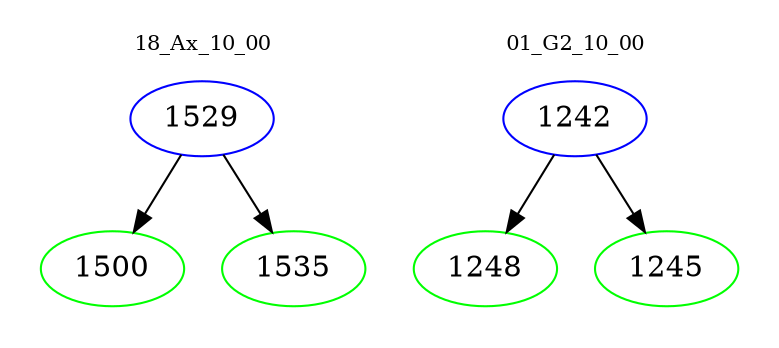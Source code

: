 digraph{
subgraph cluster_0 {
color = white
label = "18_Ax_10_00";
fontsize=10;
T0_1529 [label="1529", color="blue"]
T0_1529 -> T0_1500 [color="black"]
T0_1500 [label="1500", color="green"]
T0_1529 -> T0_1535 [color="black"]
T0_1535 [label="1535", color="green"]
}
subgraph cluster_1 {
color = white
label = "01_G2_10_00";
fontsize=10;
T1_1242 [label="1242", color="blue"]
T1_1242 -> T1_1248 [color="black"]
T1_1248 [label="1248", color="green"]
T1_1242 -> T1_1245 [color="black"]
T1_1245 [label="1245", color="green"]
}
}
